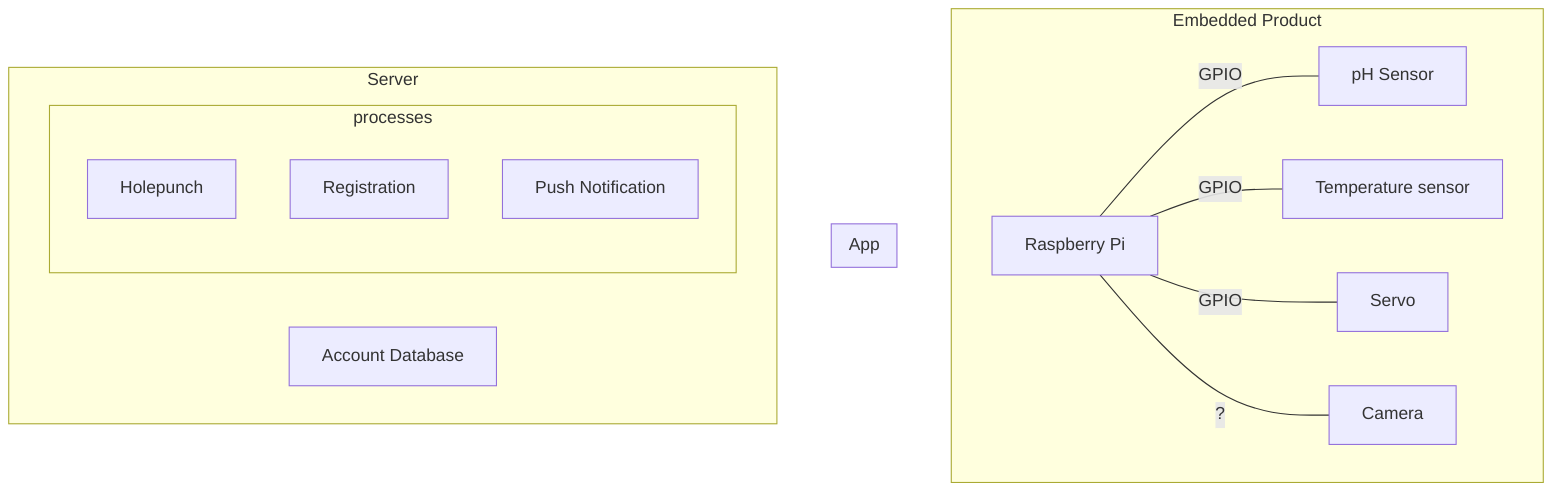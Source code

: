 flowchart TD
    
    subgraph embedded[Embedded Product]
        rpi[Raspberry Pi]
        rpi -- GPIO --- ph[pH Sensor]
        rpi -- GPIO --- temp[Temperature sensor]
        rpi -- GPIO --- servo[Servo]
        rpi -- ? --- camera[Camera]
    end

    subgraph app[App]
    end

    subgraph server[Server]
        subgraph processes
            Holepunch
            Registration
            pushnotification[Push Notification]
        end
        Database[Account Database]
    end